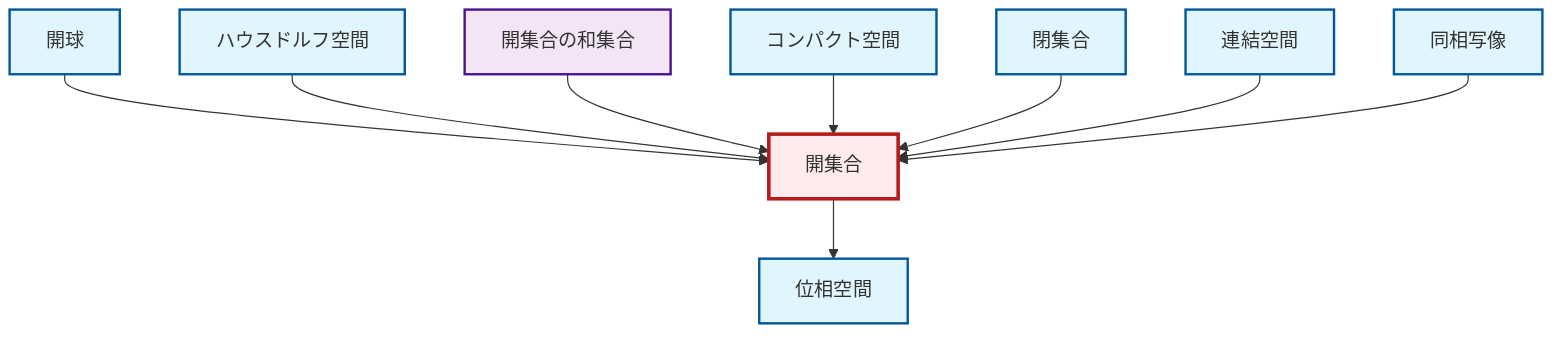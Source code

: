 graph TD
    classDef definition fill:#e1f5fe,stroke:#01579b,stroke-width:2px
    classDef theorem fill:#f3e5f5,stroke:#4a148c,stroke-width:2px
    classDef axiom fill:#fff3e0,stroke:#e65100,stroke-width:2px
    classDef example fill:#e8f5e9,stroke:#1b5e20,stroke-width:2px
    classDef current fill:#ffebee,stroke:#b71c1c,stroke-width:3px
    def-connected["連結空間"]:::definition
    def-open-set["開集合"]:::definition
    def-closed-set["閉集合"]:::definition
    thm-union-open-sets["開集合の和集合"]:::theorem
    def-hausdorff["ハウスドルフ空間"]:::definition
    def-open-ball["開球"]:::definition
    def-compact["コンパクト空間"]:::definition
    def-topological-space["位相空間"]:::definition
    def-homeomorphism["同相写像"]:::definition
    def-open-ball --> def-open-set
    def-hausdorff --> def-open-set
    def-open-set --> def-topological-space
    thm-union-open-sets --> def-open-set
    def-compact --> def-open-set
    def-closed-set --> def-open-set
    def-connected --> def-open-set
    def-homeomorphism --> def-open-set
    class def-open-set current